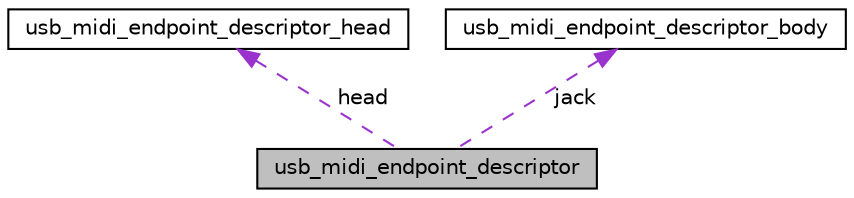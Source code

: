 digraph "usb_midi_endpoint_descriptor"
{
  edge [fontname="Helvetica",fontsize="10",labelfontname="Helvetica",labelfontsize="10"];
  node [fontname="Helvetica",fontsize="10",shape=record];
  Node1 [label="usb_midi_endpoint_descriptor",height=0.2,width=0.4,color="black", fillcolor="grey75", style="filled", fontcolor="black"];
  Node2 -> Node1 [dir="back",color="darkorchid3",fontsize="10",style="dashed",label=" head" ,fontname="Helvetica"];
  Node2 [label="usb_midi_endpoint_descriptor_head",height=0.2,width=0.4,color="black", fillcolor="white", style="filled",URL="$structusb__midi__endpoint__descriptor__head.html"];
  Node3 -> Node1 [dir="back",color="darkorchid3",fontsize="10",style="dashed",label=" jack" ,fontname="Helvetica"];
  Node3 [label="usb_midi_endpoint_descriptor_body",height=0.2,width=0.4,color="black", fillcolor="white", style="filled",URL="$structusb__midi__endpoint__descriptor__body.html"];
}
